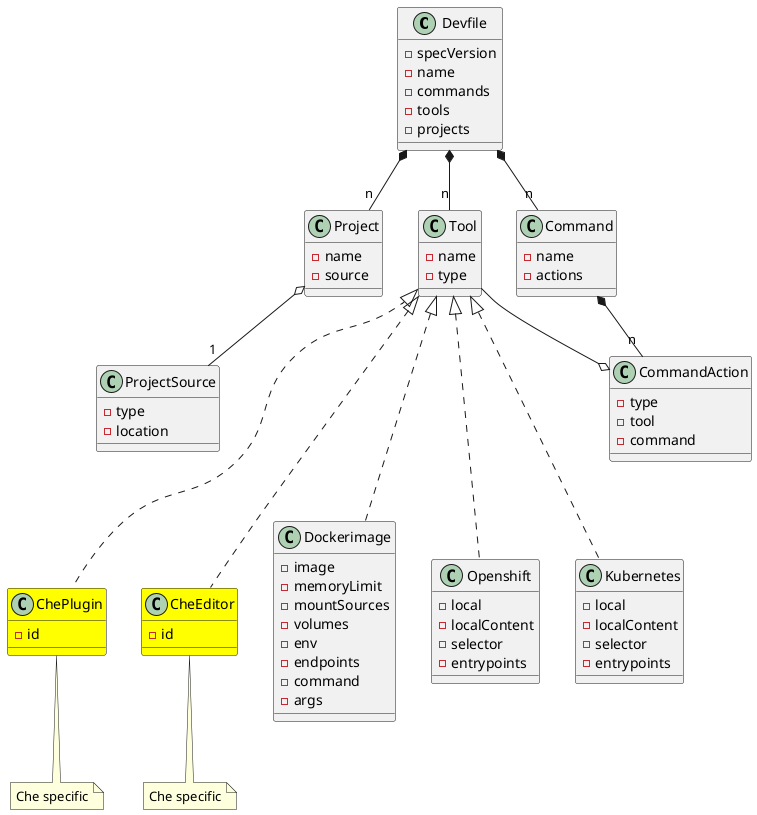 @startuml devfile

class Devfile {
  - specVersion
  - name
  - commands
  - tools
  - projects
}

together {
  class Tool
  class Command
  class Project
}

Devfile *-- "n" Tool
Devfile *-- "n" Command
Devfile *-- "n" Project

class Tool {
    - name
    - type
}


Tool <|-.. Dockerimage
Tool <|-.. Openshift
Tool <|-.. Kubernetes
Tool <|-.. ChePlugin
Tool <|-.. CheEditor

class Command {
  - name
  - actions
}

Command *-- "n" CommandAction
CommandAction o-- Tool

class CommandAction {
  - type
  - tool
  - command
}

class Project {
  - name
  - source
}

Project o-- "1" ProjectSource

class ProjectSource {
  - type
  - location
}

Project -[hidden]> Tool
Tool -[hidden]> Command
ProjectSource -[hidden]> CommandAction

class Dockerimage {
   - image
   - memoryLimit
   - mountSources
   - volumes
   - env
   - endpoints
   - command
   - args
}

class Openshift {
  - local
  - localContent
  - selector
  - entrypoints
}

class Kubernetes {
  - local
  - localContent
  - selector
  - entrypoints
}

class ChePlugin #yellow {
  - id
}
note bottom of ChePlugin: Che specific

class CheEditor #yellow {
  - id
}
note bottom of CheEditor: Che specific

ChePlugin -[hidden]> CheEditor
CheEditor -[hidden]> Dockerimage

@enduml
